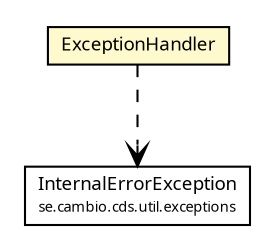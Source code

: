 #!/usr/local/bin/dot
#
# Class diagram 
# Generated by UMLGraph version R5_6 (http://www.umlgraph.org/)
#

digraph G {
	edge [fontname="Trebuchet MS",fontsize=10,labelfontname="Trebuchet MS",labelfontsize=10];
	node [fontname="Trebuchet MS",fontsize=10,shape=plaintext];
	nodesep=0.25;
	ranksep=0.5;
	// se.cambio.cds.util.exceptions.InternalErrorException
	c177748 [label=<<table title="se.cambio.cds.util.exceptions.InternalErrorException" border="0" cellborder="1" cellspacing="0" cellpadding="2" port="p" href="../exceptions/InternalErrorException.html">
		<tr><td><table border="0" cellspacing="0" cellpadding="1">
<tr><td align="center" balign="center"><font face="Trebuchet MS"> InternalErrorException </font></td></tr>
<tr><td align="center" balign="center"><font face="Trebuchet MS" point-size="7.0"> se.cambio.cds.util.exceptions </font></td></tr>
		</table></td></tr>
		</table>>, URL="../exceptions/InternalErrorException.html", fontname="Trebuchet MS", fontcolor="black", fontsize=9.0];
	// se.cambio.cds.util.handlers.ExceptionHandler
	c177755 [label=<<table title="se.cambio.cds.util.handlers.ExceptionHandler" border="0" cellborder="1" cellspacing="0" cellpadding="2" port="p" bgcolor="lemonChiffon" href="./ExceptionHandler.html">
		<tr><td><table border="0" cellspacing="0" cellpadding="1">
<tr><td align="center" balign="center"><font face="Trebuchet MS"> ExceptionHandler </font></td></tr>
		</table></td></tr>
		</table>>, URL="./ExceptionHandler.html", fontname="Trebuchet MS", fontcolor="black", fontsize=9.0];
	// se.cambio.cds.util.handlers.ExceptionHandler DEPEND se.cambio.cds.util.exceptions.InternalErrorException
	c177755:p -> c177748:p [taillabel="", label="", headlabel="", fontname="Trebuchet MS", fontcolor="black", fontsize=10.0, color="black", arrowhead=open, style=dashed];
}

